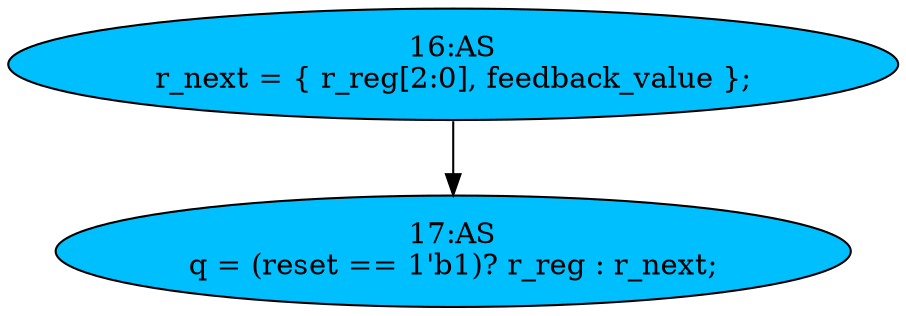 strict digraph "compose( ,  )" {
	node [label="\N"];
	"16:AS"	[ast="<pyverilog.vparser.ast.Assign object at 0x7f5183f234d0>",
		def_var="['r_next']",
		fillcolor=deepskyblue,
		label="16:AS
r_next = { r_reg[2:0], feedback_value };",
		statements="[]",
		style=filled,
		typ=Assign,
		use_var="['r_reg', 'feedback_value']"];
	"17:AS"	[ast="<pyverilog.vparser.ast.Assign object at 0x7f5183ecebd0>",
		def_var="['q']",
		fillcolor=deepskyblue,
		label="17:AS
q = (reset == 1'b1)? r_reg : r_next;",
		statements="[]",
		style=filled,
		typ=Assign,
		use_var="['reset', 'r_reg', 'r_next']"];
	"16:AS" -> "17:AS";
}
